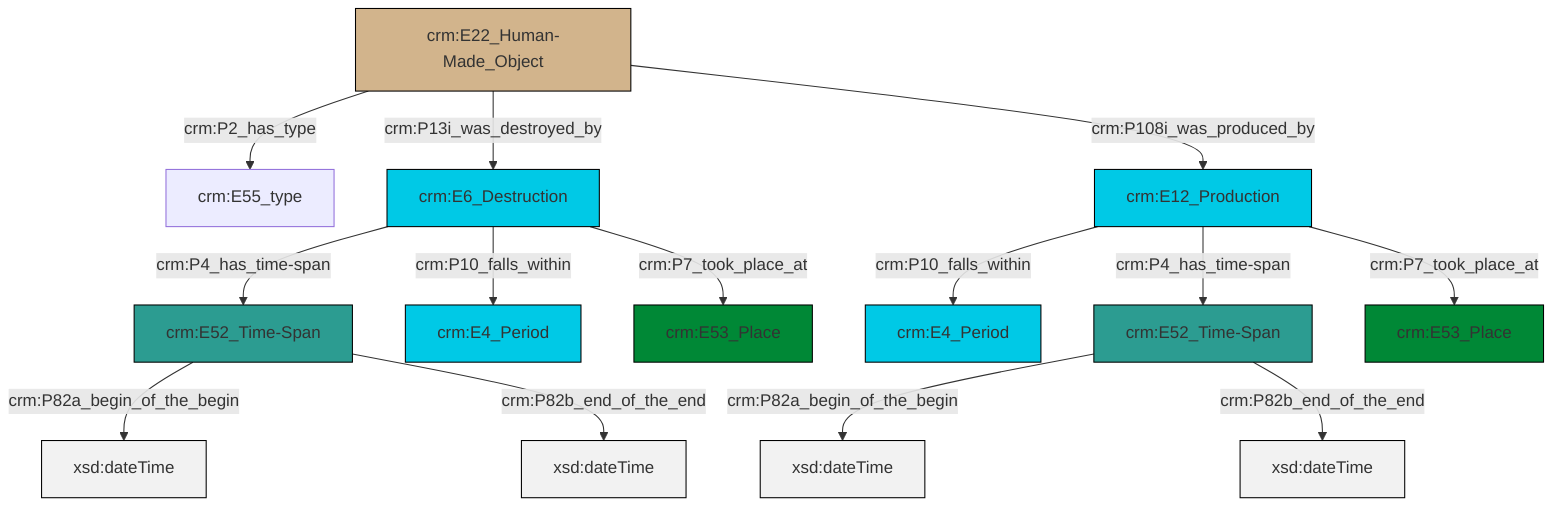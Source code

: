 graph TD
classDef Literal fill:#f2f2f2,stroke:#000000;
classDef CRM_Entity fill:#FFFFFF,stroke:#000000;
classDef Temporal_Entity fill:#00C9E6, stroke:#000000;
classDef Type fill:#E18312, stroke:#000000;
classDef Time-Span fill:#2C9C91, stroke:#000000;
classDef Appellation fill:#FFEB7F, stroke:#000000;
classDef Place fill:#008836, stroke:#000000;
classDef Persistent_Item fill:#B266B2, stroke:#000000;
classDef Conceptual_Object fill:#FFD700, stroke:#000000;
classDef Physical_Thing fill:#D2B48C, stroke:#000000;
classDef Actor fill:#f58aad, stroke:#000000;
classDef PC_Classes fill:#4ce600, stroke:#000000;
classDef Multi fill:#cccccc,stroke:#000000;

0["crm:E12_Production"]:::Temporal_Entity -->|crm:P10_falls_within| 1["crm:E4_Period"]:::Temporal_Entity
3["crm:E22_Human-Made_Object"]:::Physical_Thing -->|crm:P2_has_type| 4["crm:E55_type"]:::Default
0["crm:E12_Production"]:::Temporal_Entity -->|crm:P4_has_time-span| 5["crm:E52_Time-Span"]:::Time-Span
6["crm:E6_Destruction"]:::Temporal_Entity -->|crm:P4_has_time-span| 7["crm:E52_Time-Span"]:::Time-Span
6["crm:E6_Destruction"]:::Temporal_Entity -->|crm:P10_falls_within| 8["crm:E4_Period"]:::Temporal_Entity
7["crm:E52_Time-Span"]:::Time-Span -->|crm:P82a_begin_of_the_begin| 11[xsd:dateTime]:::Literal
3["crm:E22_Human-Made_Object"]:::Physical_Thing -->|crm:P13i_was_destroyed_by| 6["crm:E6_Destruction"]:::Temporal_Entity
7["crm:E52_Time-Span"]:::Time-Span -->|crm:P82b_end_of_the_end| 14[xsd:dateTime]:::Literal
3["crm:E22_Human-Made_Object"]:::Physical_Thing -->|crm:P108i_was_produced_by| 0["crm:E12_Production"]:::Temporal_Entity
6["crm:E6_Destruction"]:::Temporal_Entity -->|crm:P7_took_place_at| 16["crm:E53_Place"]:::Place
5["crm:E52_Time-Span"]:::Time-Span -->|crm:P82a_begin_of_the_begin| 20[xsd:dateTime]:::Literal
0["crm:E12_Production"]:::Temporal_Entity -->|crm:P7_took_place_at| 9["crm:E53_Place"]:::Place
5["crm:E52_Time-Span"]:::Time-Span -->|crm:P82b_end_of_the_end| 22[xsd:dateTime]:::Literal